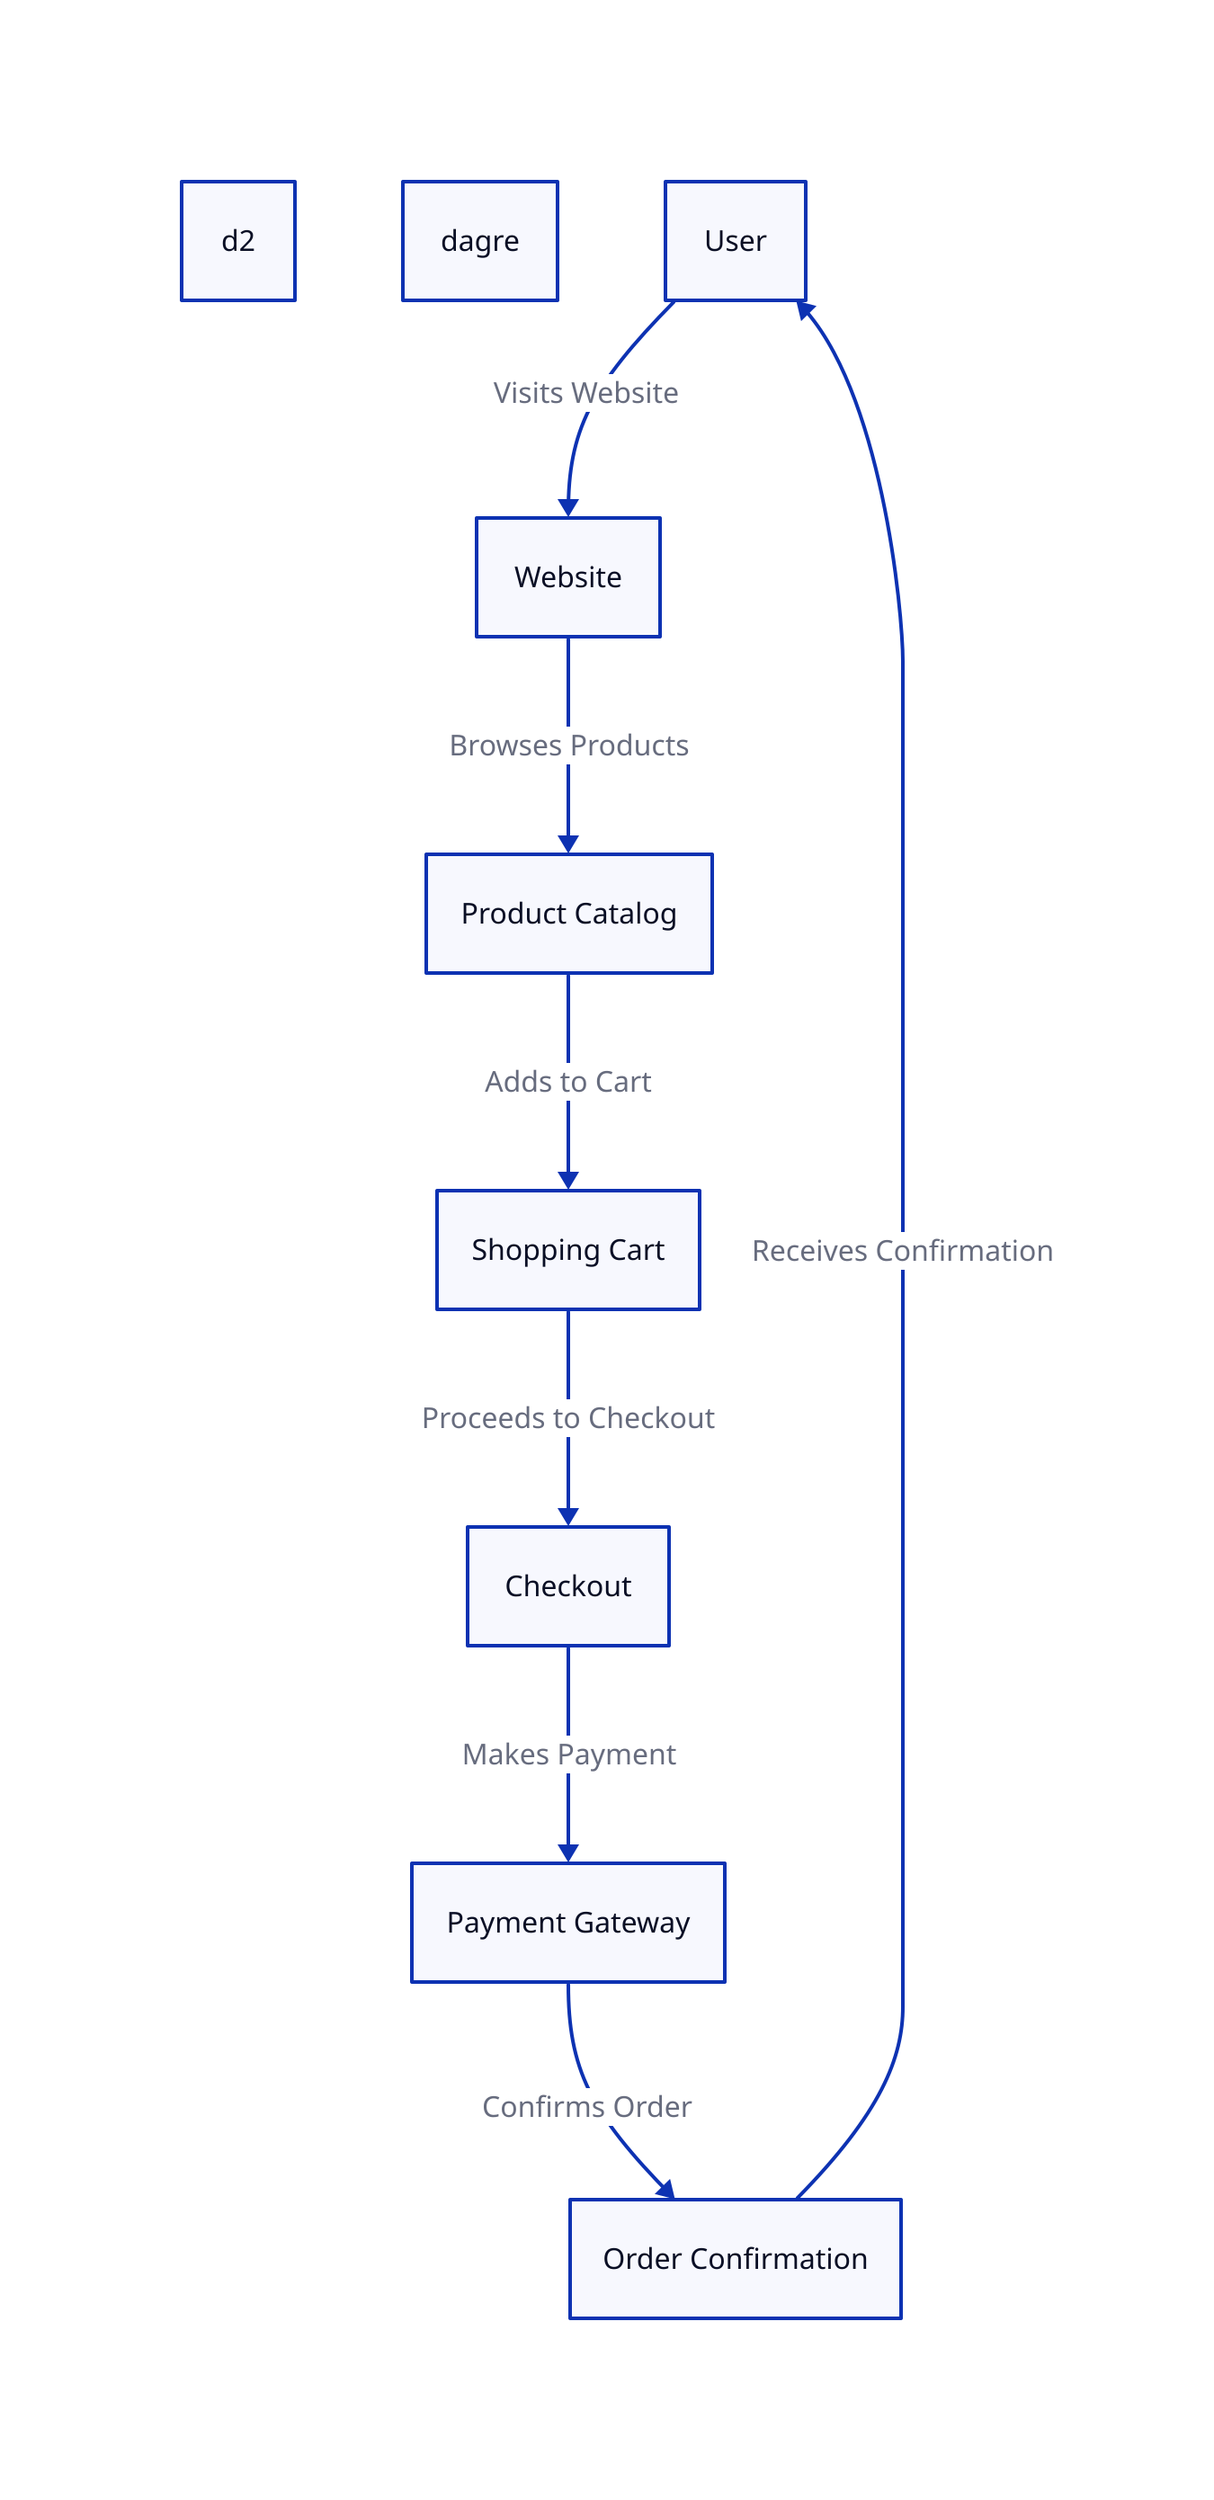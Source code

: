 d2
layout: dagre
User -> Website: Visits Website
Website -> Product Catalog: Browses Products
Product Catalog -> Shopping Cart: Adds to Cart
Shopping Cart -> Checkout: Proceeds to Checkout
Checkout -> Payment Gateway: Makes Payment
Payment Gateway -> Order Confirmation: Confirms Order
Order Confirmation -> User: Receives Confirmation